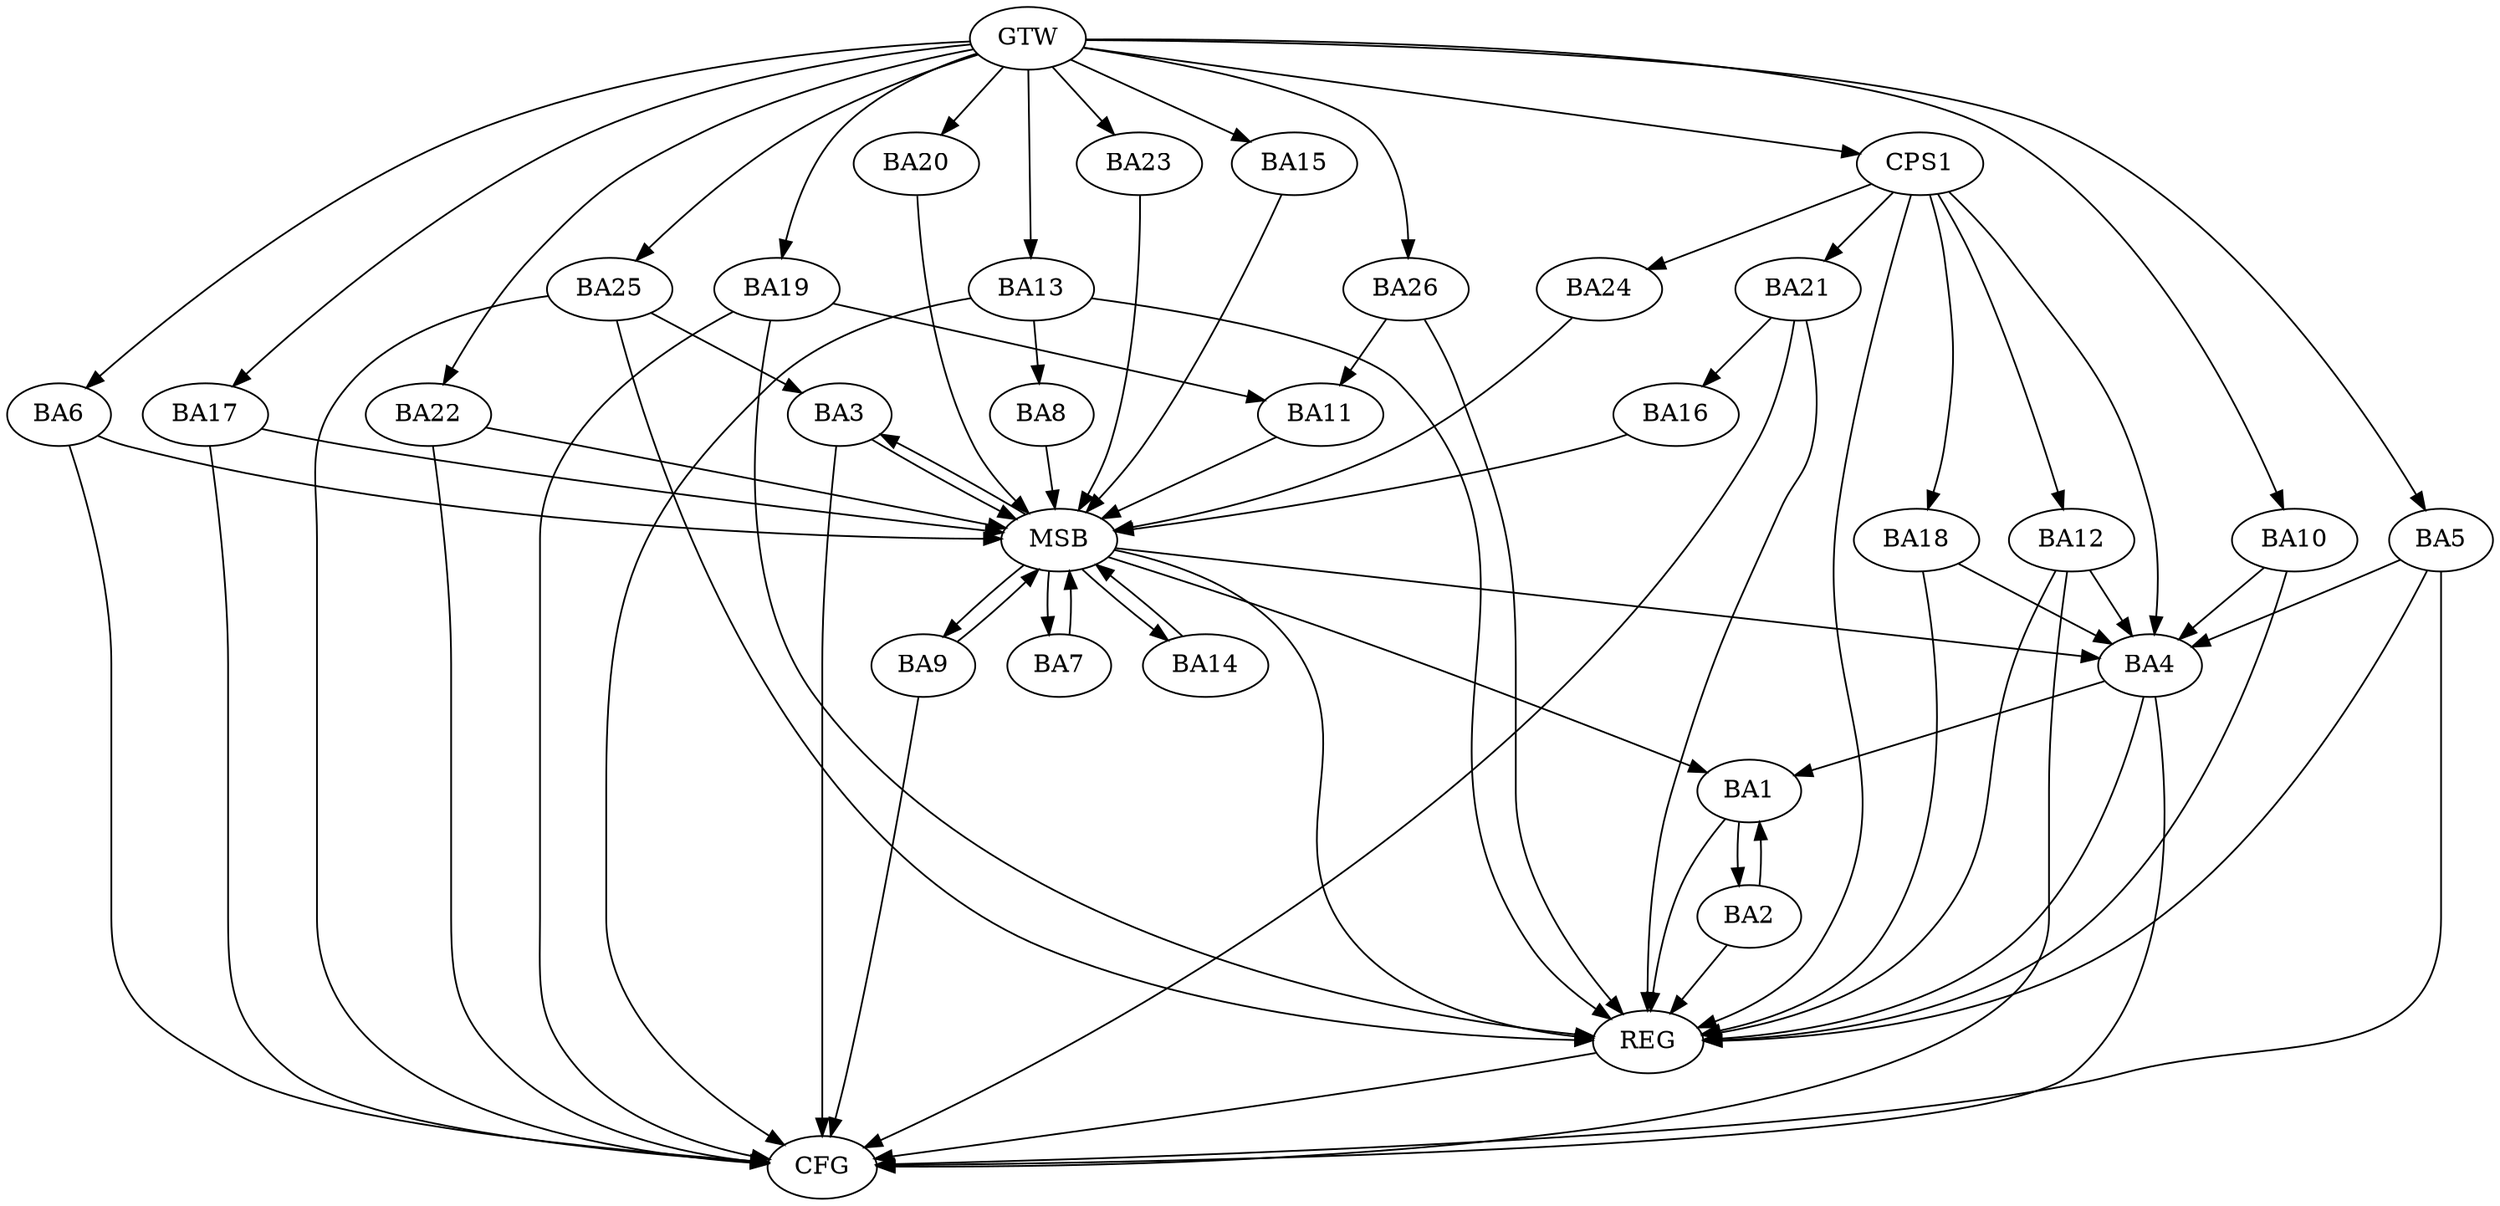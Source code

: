 strict digraph G {
  BA1 [ label="BA1" ];
  BA2 [ label="BA2" ];
  BA3 [ label="BA3" ];
  BA4 [ label="BA4" ];
  BA5 [ label="BA5" ];
  BA6 [ label="BA6" ];
  BA7 [ label="BA7" ];
  BA8 [ label="BA8" ];
  BA9 [ label="BA9" ];
  BA10 [ label="BA10" ];
  BA11 [ label="BA11" ];
  BA12 [ label="BA12" ];
  BA13 [ label="BA13" ];
  BA14 [ label="BA14" ];
  BA15 [ label="BA15" ];
  BA16 [ label="BA16" ];
  BA17 [ label="BA17" ];
  BA18 [ label="BA18" ];
  BA19 [ label="BA19" ];
  BA20 [ label="BA20" ];
  BA21 [ label="BA21" ];
  BA22 [ label="BA22" ];
  BA23 [ label="BA23" ];
  BA24 [ label="BA24" ];
  BA25 [ label="BA25" ];
  BA26 [ label="BA26" ];
  CPS1 [ label="CPS1" ];
  GTW [ label="GTW" ];
  REG [ label="REG" ];
  MSB [ label="MSB" ];
  CFG [ label="CFG" ];
  BA1 -> BA2;
  BA2 -> BA1;
  BA4 -> BA1;
  BA5 -> BA4;
  BA10 -> BA4;
  BA12 -> BA4;
  BA13 -> BA8;
  BA18 -> BA4;
  BA19 -> BA11;
  BA21 -> BA16;
  BA25 -> BA3;
  BA26 -> BA11;
  CPS1 -> BA21;
  CPS1 -> BA24;
  CPS1 -> BA12;
  CPS1 -> BA18;
  CPS1 -> BA4;
  GTW -> BA5;
  GTW -> BA6;
  GTW -> BA10;
  GTW -> BA13;
  GTW -> BA15;
  GTW -> BA17;
  GTW -> BA19;
  GTW -> BA20;
  GTW -> BA22;
  GTW -> BA23;
  GTW -> BA25;
  GTW -> BA26;
  GTW -> CPS1;
  BA1 -> REG;
  BA2 -> REG;
  BA4 -> REG;
  BA5 -> REG;
  BA10 -> REG;
  BA12 -> REG;
  BA13 -> REG;
  BA18 -> REG;
  BA19 -> REG;
  BA21 -> REG;
  BA25 -> REG;
  BA26 -> REG;
  CPS1 -> REG;
  BA3 -> MSB;
  MSB -> BA1;
  MSB -> REG;
  BA6 -> MSB;
  BA7 -> MSB;
  MSB -> BA4;
  BA8 -> MSB;
  MSB -> BA3;
  BA9 -> MSB;
  MSB -> BA7;
  BA11 -> MSB;
  BA14 -> MSB;
  MSB -> BA9;
  BA15 -> MSB;
  BA16 -> MSB;
  BA17 -> MSB;
  BA20 -> MSB;
  BA22 -> MSB;
  MSB -> BA14;
  BA23 -> MSB;
  BA24 -> MSB;
  BA13 -> CFG;
  BA19 -> CFG;
  BA12 -> CFG;
  BA9 -> CFG;
  BA17 -> CFG;
  BA21 -> CFG;
  BA25 -> CFG;
  BA4 -> CFG;
  BA6 -> CFG;
  BA5 -> CFG;
  BA22 -> CFG;
  BA3 -> CFG;
  REG -> CFG;
}
